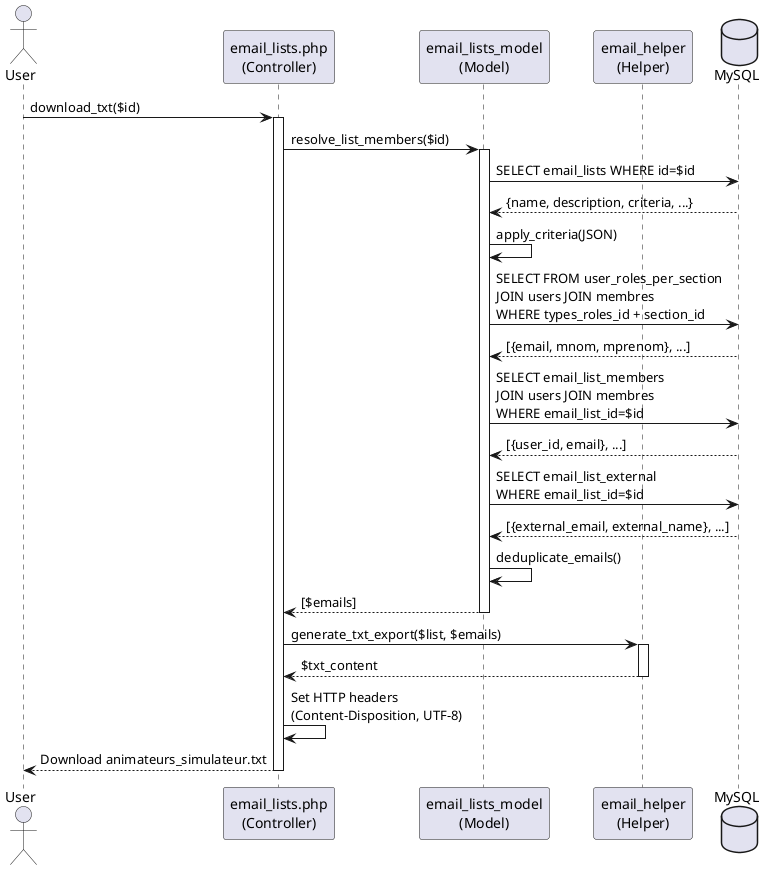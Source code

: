 @startuml
actor User
participant "email_lists.php\n(Controller)" as Ctrl
participant "email_lists_model\n(Model)" as Model
participant "email_helper\n(Helper)" as Helper
database MySQL

User -> Ctrl: download_txt($id)
activate Ctrl

Ctrl -> Model: resolve_list_members($id)
activate Model

Model -> MySQL: SELECT email_lists WHERE id=$id
MySQL --> Model: {name, description, criteria, ...}

Model -> Model: apply_criteria(JSON)
Model -> MySQL: SELECT FROM user_roles_per_section\nJOIN users JOIN membres\nWHERE types_roles_id + section_id
MySQL --> Model: [{email, mnom, mprenom}, ...]

Model -> MySQL: SELECT email_list_members\nJOIN users JOIN membres\nWHERE email_list_id=$id
MySQL --> Model: [{user_id, email}, ...]

Model -> MySQL: SELECT email_list_external\nWHERE email_list_id=$id
MySQL --> Model: [{external_email, external_name}, ...]

Model -> Model: deduplicate_emails()
Model --> Ctrl: [$emails]
deactivate Model

Ctrl -> Helper: generate_txt_export($list, $emails)
activate Helper
Helper --> Ctrl: $txt_content
deactivate Helper

Ctrl -> Ctrl: Set HTTP headers\n(Content-Disposition, UTF-8)
Ctrl --> User: Download animateurs_simulateur.txt
deactivate Ctrl
@enduml

